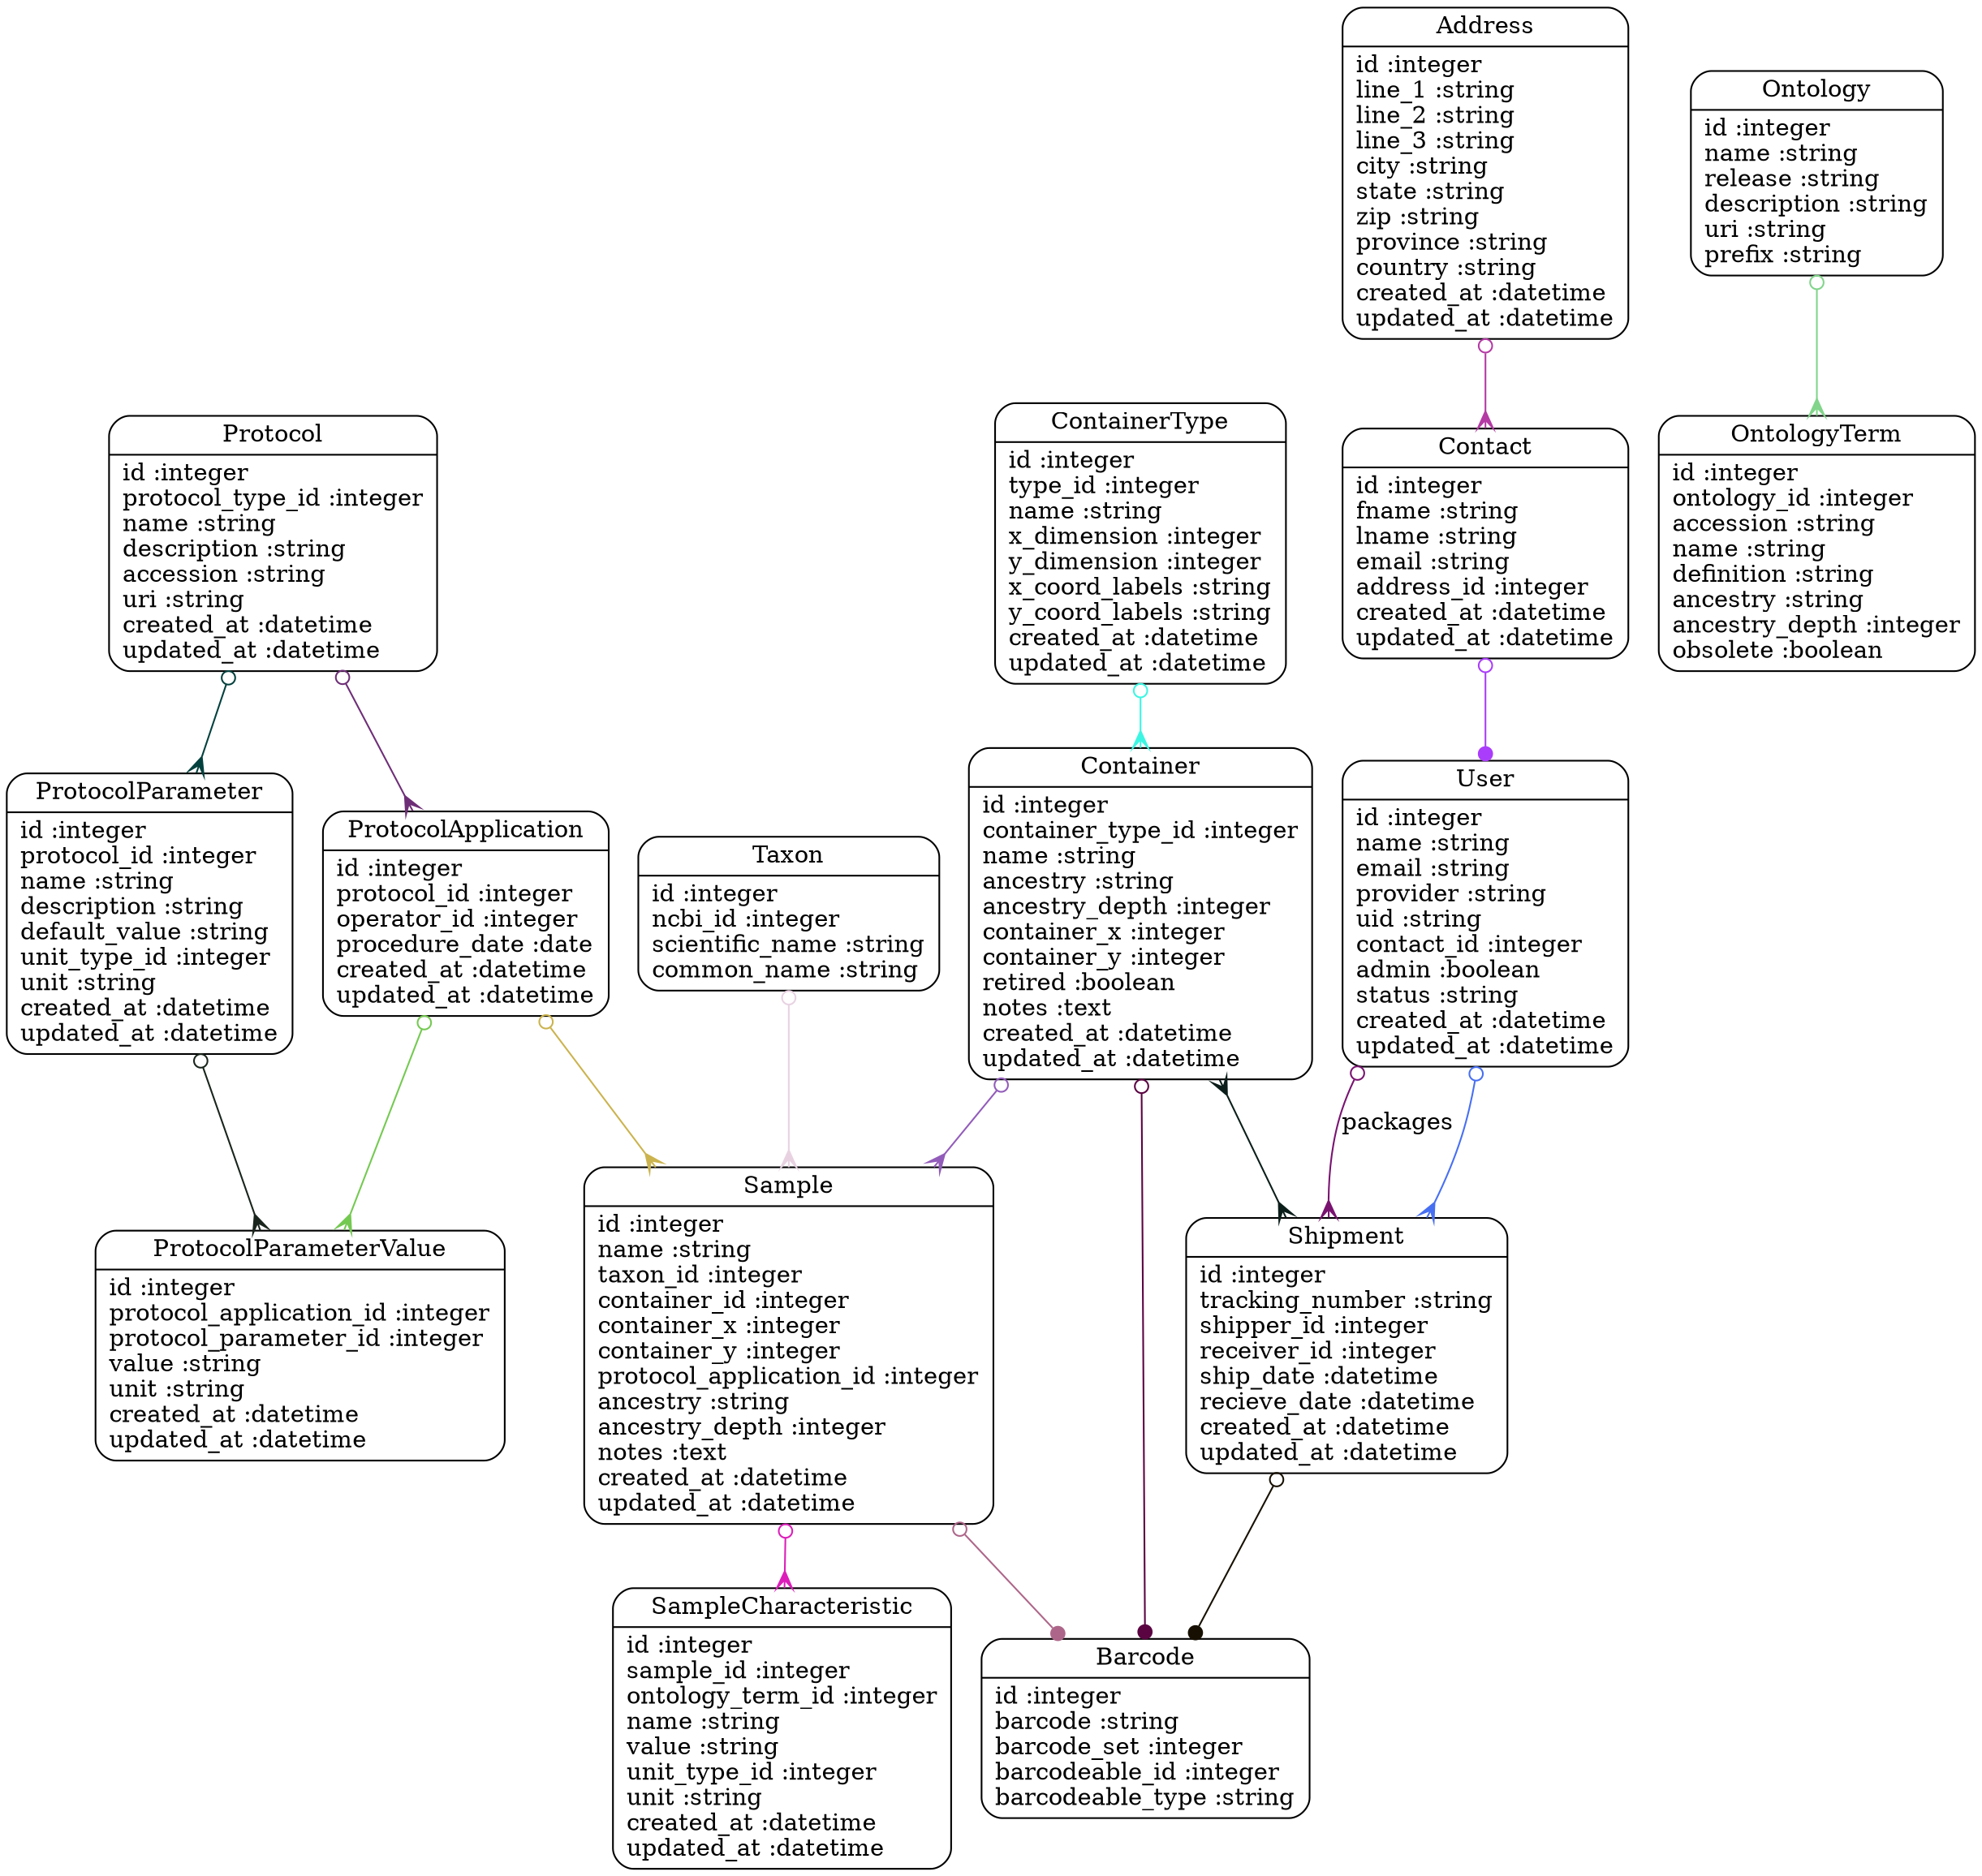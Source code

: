 digraph models_diagram {
	graph[overlap=false, splines=true]
	"Address" [shape=Mrecord, label="{Address|id :integer\lline_1 :string\lline_2 :string\lline_3 :string\lcity :string\lstate :string\lzip :string\lprovince :string\lcountry :string\lcreated_at :datetime\lupdated_at :datetime\l}"]
	"Barcode" [shape=Mrecord, label="{Barcode|id :integer\lbarcode :string\lbarcode_set :integer\lbarcodeable_id :integer\lbarcodeable_type :string\l}"]
	"Contact" [shape=Mrecord, label="{Contact|id :integer\lfname :string\llname :string\lemail :string\laddress_id :integer\lcreated_at :datetime\lupdated_at :datetime\l}"]
	"Container" [shape=Mrecord, label="{Container|id :integer\lcontainer_type_id :integer\lname :string\lancestry :string\lancestry_depth :integer\lcontainer_x :integer\lcontainer_y :integer\lretired :boolean\lnotes :text\lcreated_at :datetime\lupdated_at :datetime\l}"]
	"ContainerType" [shape=Mrecord, label="{ContainerType|id :integer\ltype_id :integer\lname :string\lx_dimension :integer\ly_dimension :integer\lx_coord_labels :string\ly_coord_labels :string\lcreated_at :datetime\lupdated_at :datetime\l}"]
	"Ontology" [shape=Mrecord, label="{Ontology|id :integer\lname :string\lrelease :string\ldescription :string\luri :string\lprefix :string\l}"]
	"OntologyTerm" [shape=Mrecord, label="{OntologyTerm|id :integer\lontology_id :integer\laccession :string\lname :string\ldefinition :string\lancestry :string\lancestry_depth :integer\lobsolete :boolean\l}"]
	"Protocol" [shape=Mrecord, label="{Protocol|id :integer\lprotocol_type_id :integer\lname :string\ldescription :string\laccession :string\luri :string\lcreated_at :datetime\lupdated_at :datetime\l}"]
	"ProtocolApplication" [shape=Mrecord, label="{ProtocolApplication|id :integer\lprotocol_id :integer\loperator_id :integer\lprocedure_date :date\lcreated_at :datetime\lupdated_at :datetime\l}"]
	"ProtocolParameter" [shape=Mrecord, label="{ProtocolParameter|id :integer\lprotocol_id :integer\lname :string\ldescription :string\ldefault_value :string\lunit_type_id :integer\lunit :string\lcreated_at :datetime\lupdated_at :datetime\l}"]
	"ProtocolParameterValue" [shape=Mrecord, label="{ProtocolParameterValue|id :integer\lprotocol_application_id :integer\lprotocol_parameter_id :integer\lvalue :string\lunit :string\lcreated_at :datetime\lupdated_at :datetime\l}"]
	"Sample" [shape=Mrecord, label="{Sample|id :integer\lname :string\ltaxon_id :integer\lcontainer_id :integer\lcontainer_x :integer\lcontainer_y :integer\lprotocol_application_id :integer\lancestry :string\lancestry_depth :integer\lnotes :text\lcreated_at :datetime\lupdated_at :datetime\l}"]
	"SampleCharacteristic" [shape=Mrecord, label="{SampleCharacteristic|id :integer\lsample_id :integer\lontology_term_id :integer\lname :string\lvalue :string\lunit_type_id :integer\lunit :string\lcreated_at :datetime\lupdated_at :datetime\l}"]
	"Shipment" [shape=Mrecord, label="{Shipment|id :integer\ltracking_number :string\lshipper_id :integer\lreceiver_id :integer\lship_date :datetime\lrecieve_date :datetime\lcreated_at :datetime\lupdated_at :datetime\l}"]
	"Taxon" [shape=Mrecord, label="{Taxon|id :integer\lncbi_id :integer\lscientific_name :string\lcommon_name :string\l}"]
	"User" [shape=Mrecord, label="{User|id :integer\lname :string\lemail :string\lprovider :string\luid :string\lcontact_id :integer\ladmin :boolean\lstatus :string\lcreated_at :datetime\lupdated_at :datetime\l}"]
	"Address" -> "Contact" [arrowtail=odot, arrowhead=crow, dir=both color="#B43AA4"]
	"Contact" -> "User" [arrowtail=odot, arrowhead=dot, dir=both color="#AA3DFB"]
	"Container" -> "Sample" [arrowtail=odot, arrowhead=crow, dir=both color="#925CBA"]
	"Container" -> "Barcode" [arrowtail=odot, arrowhead=dot, dir=both color="#5B0442"]
	"Container" -> "Shipment" [arrowtail=crow, arrowhead=crow, dir=both color="#0B1E1A"]
	"ContainerType" -> "Container" [arrowtail=odot, arrowhead=crow, dir=both color="#3CF6E3"]
	"Ontology" -> "OntologyTerm" [arrowtail=odot, arrowhead=crow, dir=both color="#81D48A"]
	"Protocol" -> "ProtocolApplication" [arrowtail=odot, arrowhead=crow, dir=both color="#6E2E77"]
	"Protocol" -> "ProtocolParameter" [arrowtail=odot, arrowhead=crow, dir=both color="#03413E"]
	"ProtocolApplication" -> "Sample" [arrowtail=odot, arrowhead=crow, dir=both color="#CBB34E"]
	"ProtocolApplication" -> "ProtocolParameterValue" [arrowtail=odot, arrowhead=crow, dir=both color="#74C951"]
	"ProtocolParameter" -> "ProtocolParameterValue" [arrowtail=odot, arrowhead=crow, dir=both color="#19251C"]
	"Sample" -> "Barcode" [arrowtail=odot, arrowhead=dot, dir=both color="#AD6689"]
	"Sample" -> "SampleCharacteristic" [arrowtail=odot, arrowhead=crow, dir=both color="#DD1DBA"]
	"Shipment" -> "Barcode" [arrowtail=odot, arrowhead=dot, dir=both color="#171002"]
	"Taxon" -> "Sample" [arrowtail=odot, arrowhead=crow, dir=both color="#E8D2E2"]
	"User" -> "Shipment" [arrowtail=odot, arrowhead=crow, dir=both color="#476FF2"]
	"User" -> "Shipment" [label="packages", arrowtail=odot, arrowhead=crow, dir=both color="#791370"]
}
